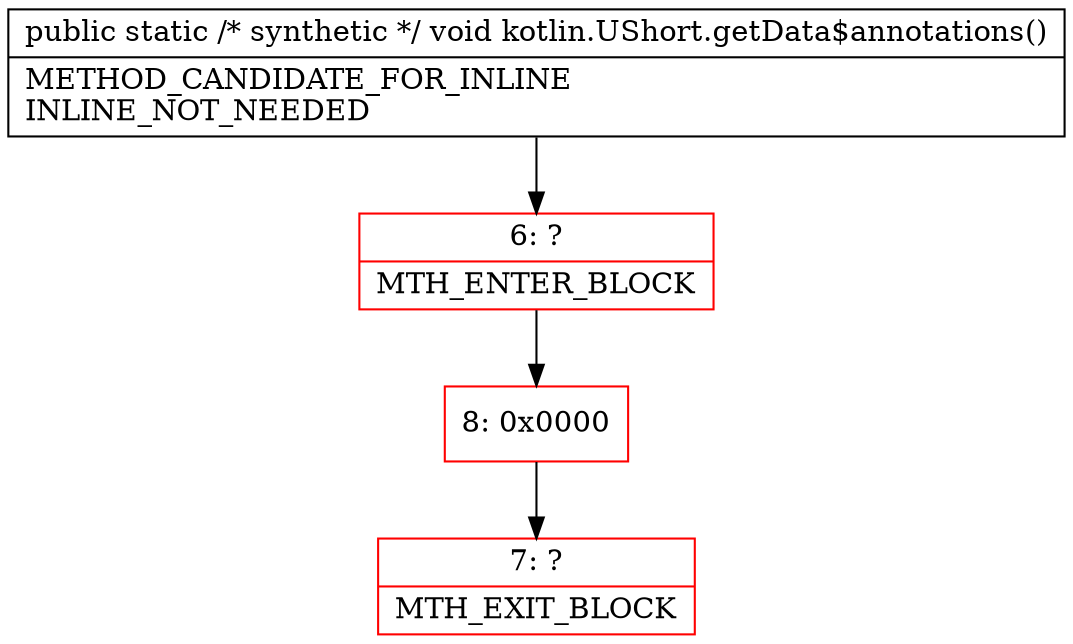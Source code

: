 digraph "CFG forkotlin.UShort.getData$annotations()V" {
subgraph cluster_Region_265678964 {
label = "R(0)";
node [shape=record,color=blue];
}
Node_6 [shape=record,color=red,label="{6\:\ ?|MTH_ENTER_BLOCK\l}"];
Node_8 [shape=record,color=red,label="{8\:\ 0x0000}"];
Node_7 [shape=record,color=red,label="{7\:\ ?|MTH_EXIT_BLOCK\l}"];
MethodNode[shape=record,label="{public static \/* synthetic *\/ void kotlin.UShort.getData$annotations()  | METHOD_CANDIDATE_FOR_INLINE\lINLINE_NOT_NEEDED\l}"];
MethodNode -> Node_6;Node_6 -> Node_8;
Node_8 -> Node_7;
}

